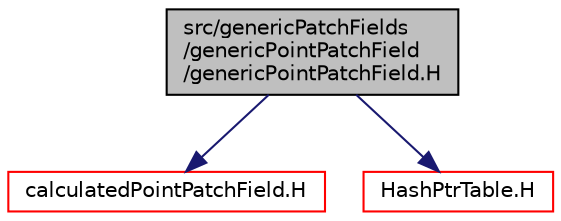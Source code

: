 digraph "src/genericPatchFields/genericPointPatchField/genericPointPatchField.H"
{
  bgcolor="transparent";
  edge [fontname="Helvetica",fontsize="10",labelfontname="Helvetica",labelfontsize="10"];
  node [fontname="Helvetica",fontsize="10",shape=record];
  Node0 [label="src/genericPatchFields\l/genericPointPatchField\l/genericPointPatchField.H",height=0.2,width=0.4,color="black", fillcolor="grey75", style="filled", fontcolor="black"];
  Node0 -> Node1 [color="midnightblue",fontsize="10",style="solid",fontname="Helvetica"];
  Node1 [label="calculatedPointPatchField.H",height=0.2,width=0.4,color="red",URL="$a10622.html"];
  Node0 -> Node161 [color="midnightblue",fontsize="10",style="solid",fontname="Helvetica"];
  Node161 [label="HashPtrTable.H",height=0.2,width=0.4,color="red",URL="$a09164.html"];
}
